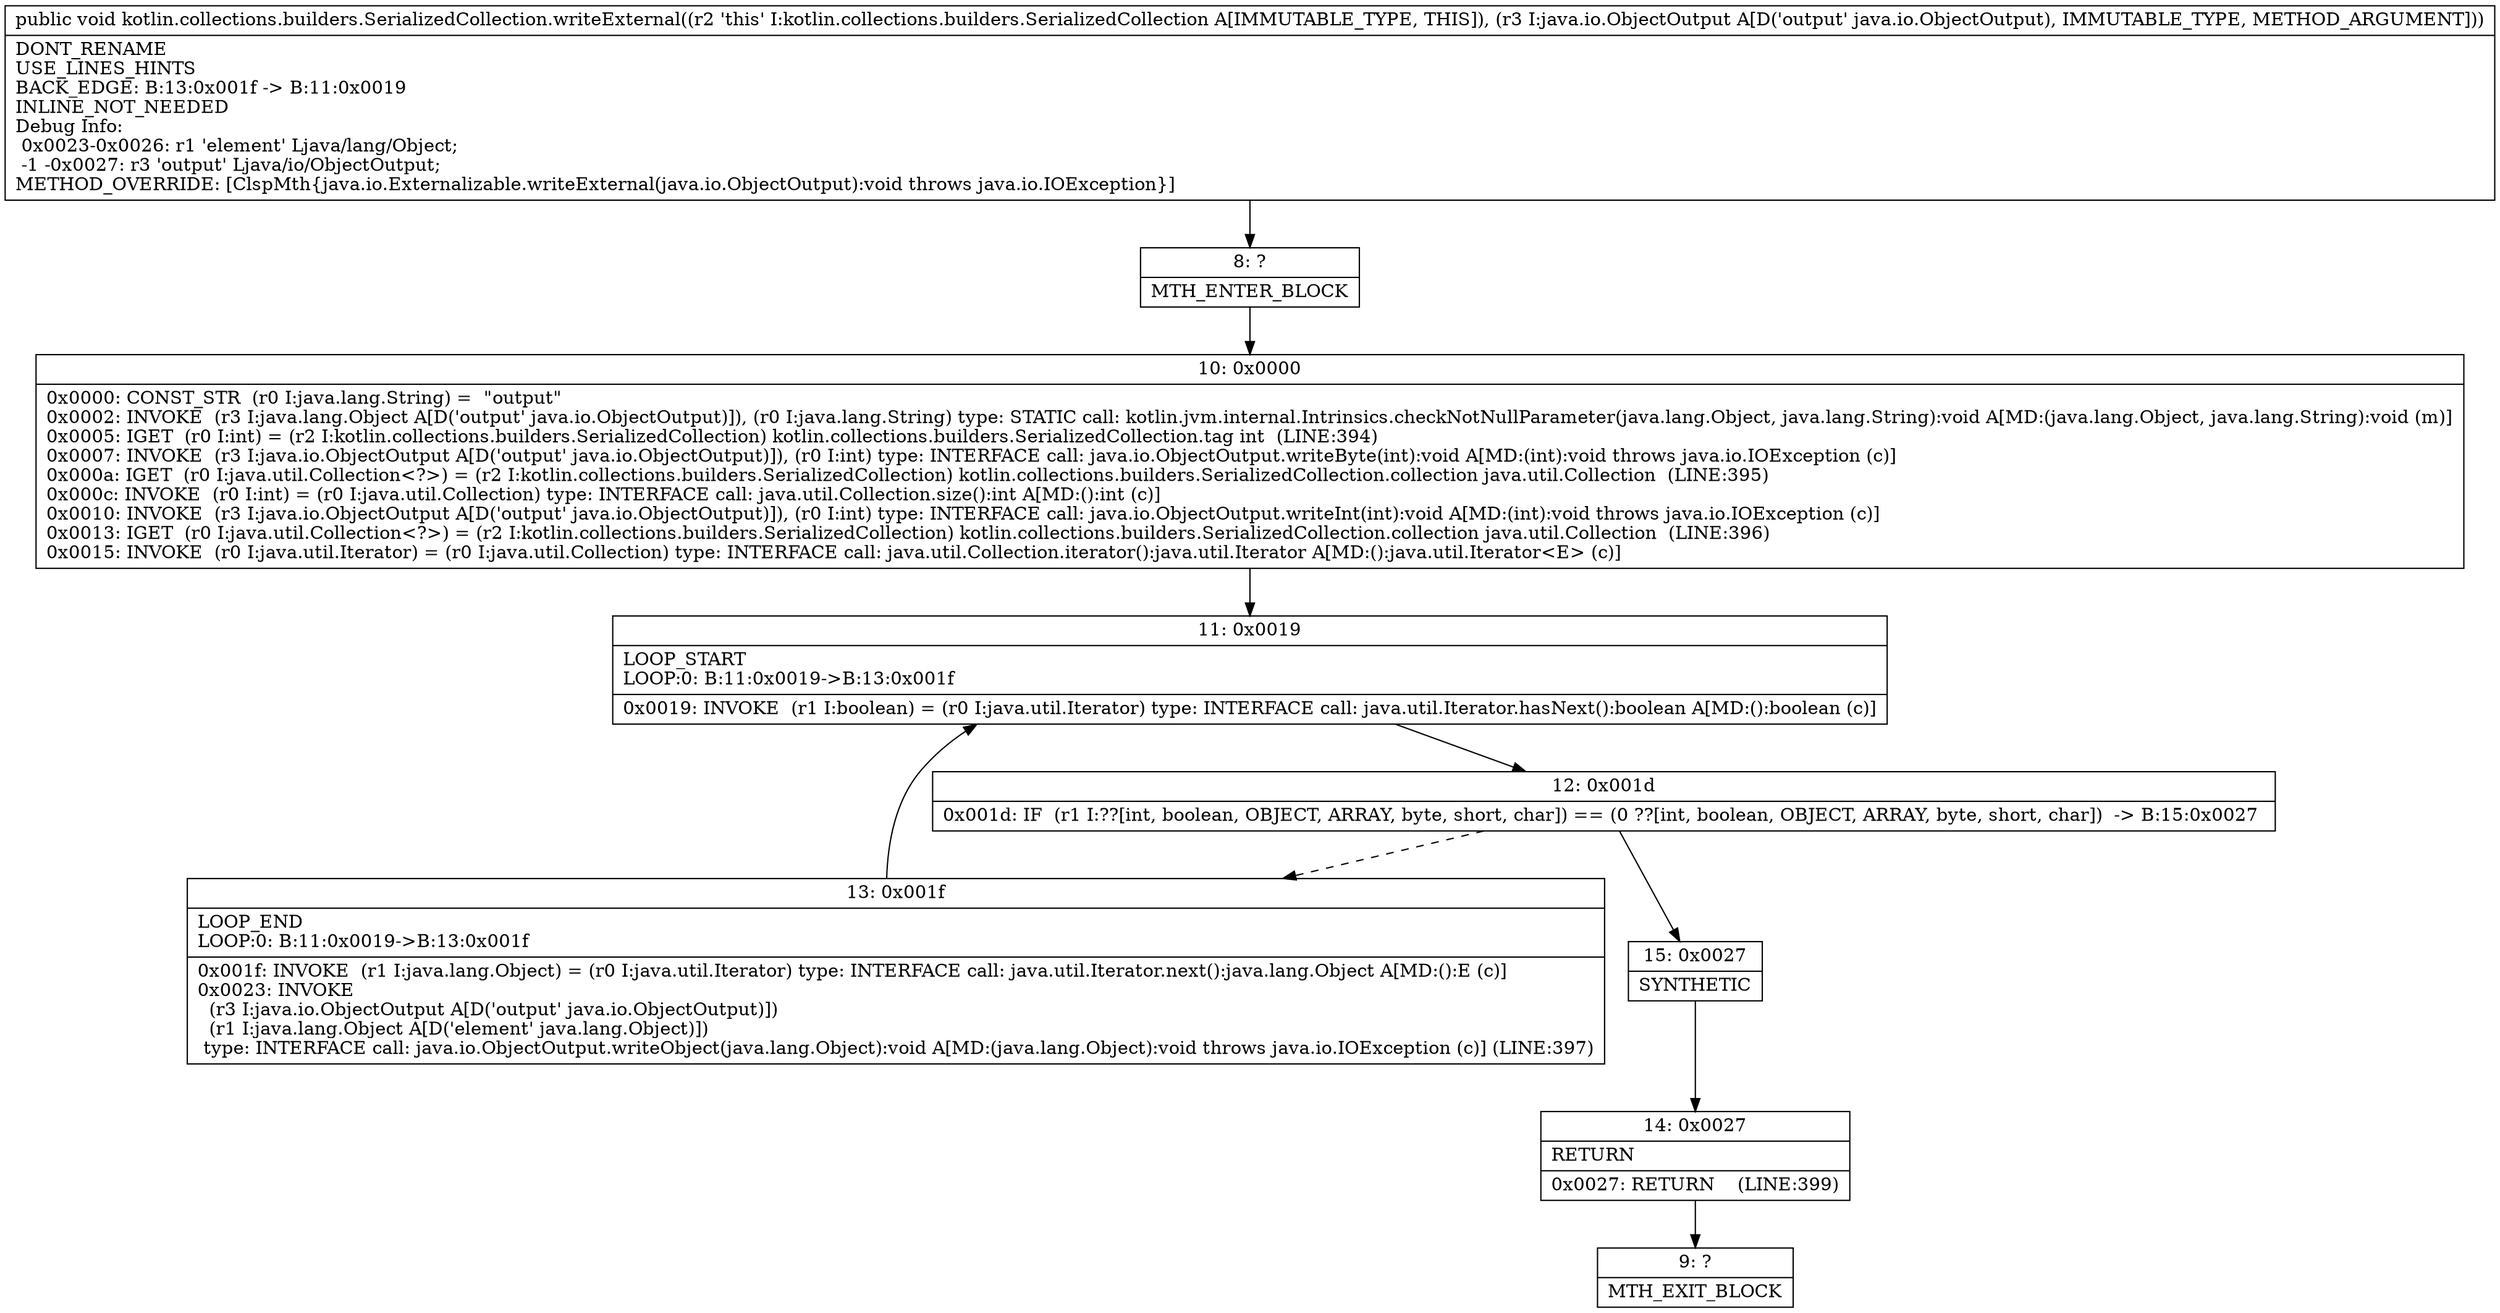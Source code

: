digraph "CFG forkotlin.collections.builders.SerializedCollection.writeExternal(Ljava\/io\/ObjectOutput;)V" {
Node_8 [shape=record,label="{8\:\ ?|MTH_ENTER_BLOCK\l}"];
Node_10 [shape=record,label="{10\:\ 0x0000|0x0000: CONST_STR  (r0 I:java.lang.String) =  \"output\" \l0x0002: INVOKE  (r3 I:java.lang.Object A[D('output' java.io.ObjectOutput)]), (r0 I:java.lang.String) type: STATIC call: kotlin.jvm.internal.Intrinsics.checkNotNullParameter(java.lang.Object, java.lang.String):void A[MD:(java.lang.Object, java.lang.String):void (m)]\l0x0005: IGET  (r0 I:int) = (r2 I:kotlin.collections.builders.SerializedCollection) kotlin.collections.builders.SerializedCollection.tag int  (LINE:394)\l0x0007: INVOKE  (r3 I:java.io.ObjectOutput A[D('output' java.io.ObjectOutput)]), (r0 I:int) type: INTERFACE call: java.io.ObjectOutput.writeByte(int):void A[MD:(int):void throws java.io.IOException (c)]\l0x000a: IGET  (r0 I:java.util.Collection\<?\>) = (r2 I:kotlin.collections.builders.SerializedCollection) kotlin.collections.builders.SerializedCollection.collection java.util.Collection  (LINE:395)\l0x000c: INVOKE  (r0 I:int) = (r0 I:java.util.Collection) type: INTERFACE call: java.util.Collection.size():int A[MD:():int (c)]\l0x0010: INVOKE  (r3 I:java.io.ObjectOutput A[D('output' java.io.ObjectOutput)]), (r0 I:int) type: INTERFACE call: java.io.ObjectOutput.writeInt(int):void A[MD:(int):void throws java.io.IOException (c)]\l0x0013: IGET  (r0 I:java.util.Collection\<?\>) = (r2 I:kotlin.collections.builders.SerializedCollection) kotlin.collections.builders.SerializedCollection.collection java.util.Collection  (LINE:396)\l0x0015: INVOKE  (r0 I:java.util.Iterator) = (r0 I:java.util.Collection) type: INTERFACE call: java.util.Collection.iterator():java.util.Iterator A[MD:():java.util.Iterator\<E\> (c)]\l}"];
Node_11 [shape=record,label="{11\:\ 0x0019|LOOP_START\lLOOP:0: B:11:0x0019\-\>B:13:0x001f\l|0x0019: INVOKE  (r1 I:boolean) = (r0 I:java.util.Iterator) type: INTERFACE call: java.util.Iterator.hasNext():boolean A[MD:():boolean (c)]\l}"];
Node_12 [shape=record,label="{12\:\ 0x001d|0x001d: IF  (r1 I:??[int, boolean, OBJECT, ARRAY, byte, short, char]) == (0 ??[int, boolean, OBJECT, ARRAY, byte, short, char])  \-\> B:15:0x0027 \l}"];
Node_13 [shape=record,label="{13\:\ 0x001f|LOOP_END\lLOOP:0: B:11:0x0019\-\>B:13:0x001f\l|0x001f: INVOKE  (r1 I:java.lang.Object) = (r0 I:java.util.Iterator) type: INTERFACE call: java.util.Iterator.next():java.lang.Object A[MD:():E (c)]\l0x0023: INVOKE  \l  (r3 I:java.io.ObjectOutput A[D('output' java.io.ObjectOutput)])\l  (r1 I:java.lang.Object A[D('element' java.lang.Object)])\l type: INTERFACE call: java.io.ObjectOutput.writeObject(java.lang.Object):void A[MD:(java.lang.Object):void throws java.io.IOException (c)] (LINE:397)\l}"];
Node_15 [shape=record,label="{15\:\ 0x0027|SYNTHETIC\l}"];
Node_14 [shape=record,label="{14\:\ 0x0027|RETURN\l|0x0027: RETURN    (LINE:399)\l}"];
Node_9 [shape=record,label="{9\:\ ?|MTH_EXIT_BLOCK\l}"];
MethodNode[shape=record,label="{public void kotlin.collections.builders.SerializedCollection.writeExternal((r2 'this' I:kotlin.collections.builders.SerializedCollection A[IMMUTABLE_TYPE, THIS]), (r3 I:java.io.ObjectOutput A[D('output' java.io.ObjectOutput), IMMUTABLE_TYPE, METHOD_ARGUMENT]))  | DONT_RENAME\lUSE_LINES_HINTS\lBACK_EDGE: B:13:0x001f \-\> B:11:0x0019\lINLINE_NOT_NEEDED\lDebug Info:\l  0x0023\-0x0026: r1 'element' Ljava\/lang\/Object;\l  \-1 \-0x0027: r3 'output' Ljava\/io\/ObjectOutput;\lMETHOD_OVERRIDE: [ClspMth\{java.io.Externalizable.writeExternal(java.io.ObjectOutput):void throws java.io.IOException\}]\l}"];
MethodNode -> Node_8;Node_8 -> Node_10;
Node_10 -> Node_11;
Node_11 -> Node_12;
Node_12 -> Node_13[style=dashed];
Node_12 -> Node_15;
Node_13 -> Node_11;
Node_15 -> Node_14;
Node_14 -> Node_9;
}

